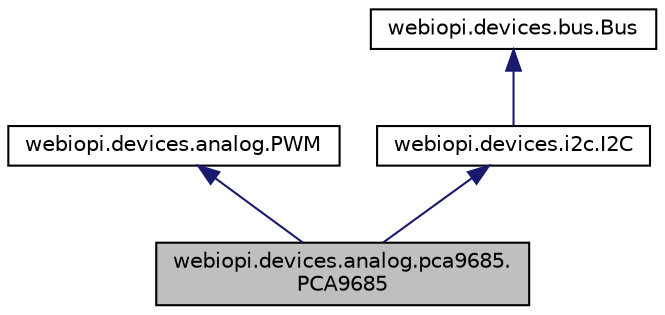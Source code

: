 digraph "webiopi.devices.analog.pca9685.PCA9685"
{
  edge [fontname="Helvetica",fontsize="10",labelfontname="Helvetica",labelfontsize="10"];
  node [fontname="Helvetica",fontsize="10",shape=record];
  Node1 [label="webiopi.devices.analog.pca9685.\lPCA9685",height=0.2,width=0.4,color="black", fillcolor="grey75", style="filled", fontcolor="black"];
  Node2 -> Node1 [dir="back",color="midnightblue",fontsize="10",style="solid",fontname="Helvetica"];
  Node2 [label="webiopi.devices.analog.PWM",height=0.2,width=0.4,color="black", fillcolor="white", style="filled",URL="$classwebiopi_1_1devices_1_1analog_1_1PWM.html"];
  Node3 -> Node1 [dir="back",color="midnightblue",fontsize="10",style="solid",fontname="Helvetica"];
  Node3 [label="webiopi.devices.i2c.I2C",height=0.2,width=0.4,color="black", fillcolor="white", style="filled",URL="$classwebiopi_1_1devices_1_1i2c_1_1I2C.html"];
  Node4 -> Node3 [dir="back",color="midnightblue",fontsize="10",style="solid",fontname="Helvetica"];
  Node4 [label="webiopi.devices.bus.Bus",height=0.2,width=0.4,color="black", fillcolor="white", style="filled",URL="$classwebiopi_1_1devices_1_1bus_1_1Bus.html"];
}
